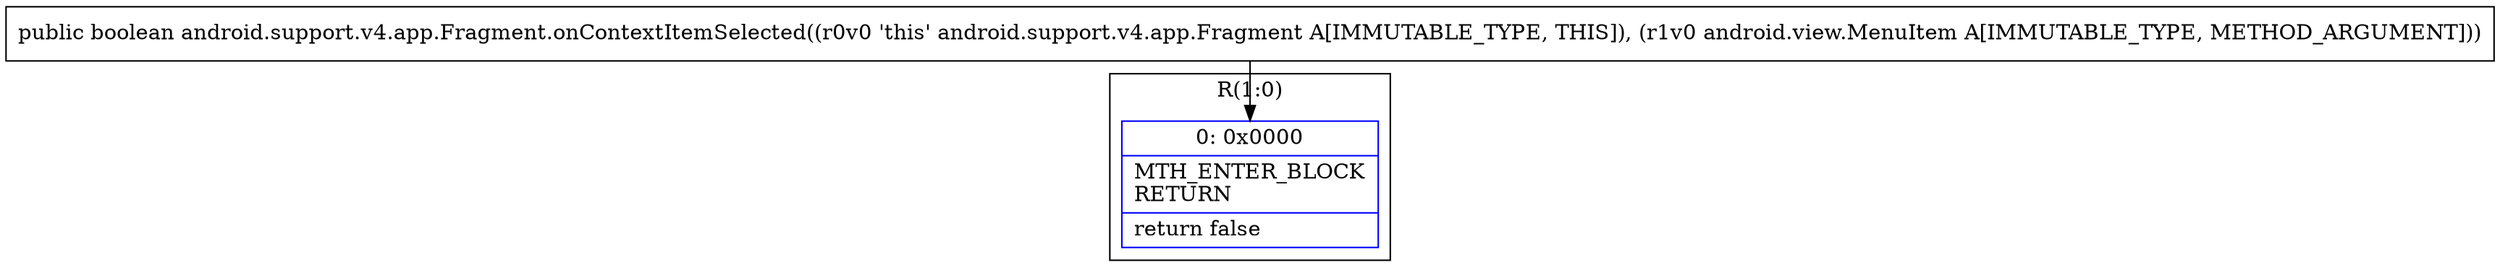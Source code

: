 digraph "CFG forandroid.support.v4.app.Fragment.onContextItemSelected(Landroid\/view\/MenuItem;)Z" {
subgraph cluster_Region_73893507 {
label = "R(1:0)";
node [shape=record,color=blue];
Node_0 [shape=record,label="{0\:\ 0x0000|MTH_ENTER_BLOCK\lRETURN\l|return false\l}"];
}
MethodNode[shape=record,label="{public boolean android.support.v4.app.Fragment.onContextItemSelected((r0v0 'this' android.support.v4.app.Fragment A[IMMUTABLE_TYPE, THIS]), (r1v0 android.view.MenuItem A[IMMUTABLE_TYPE, METHOD_ARGUMENT])) }"];
MethodNode -> Node_0;
}

